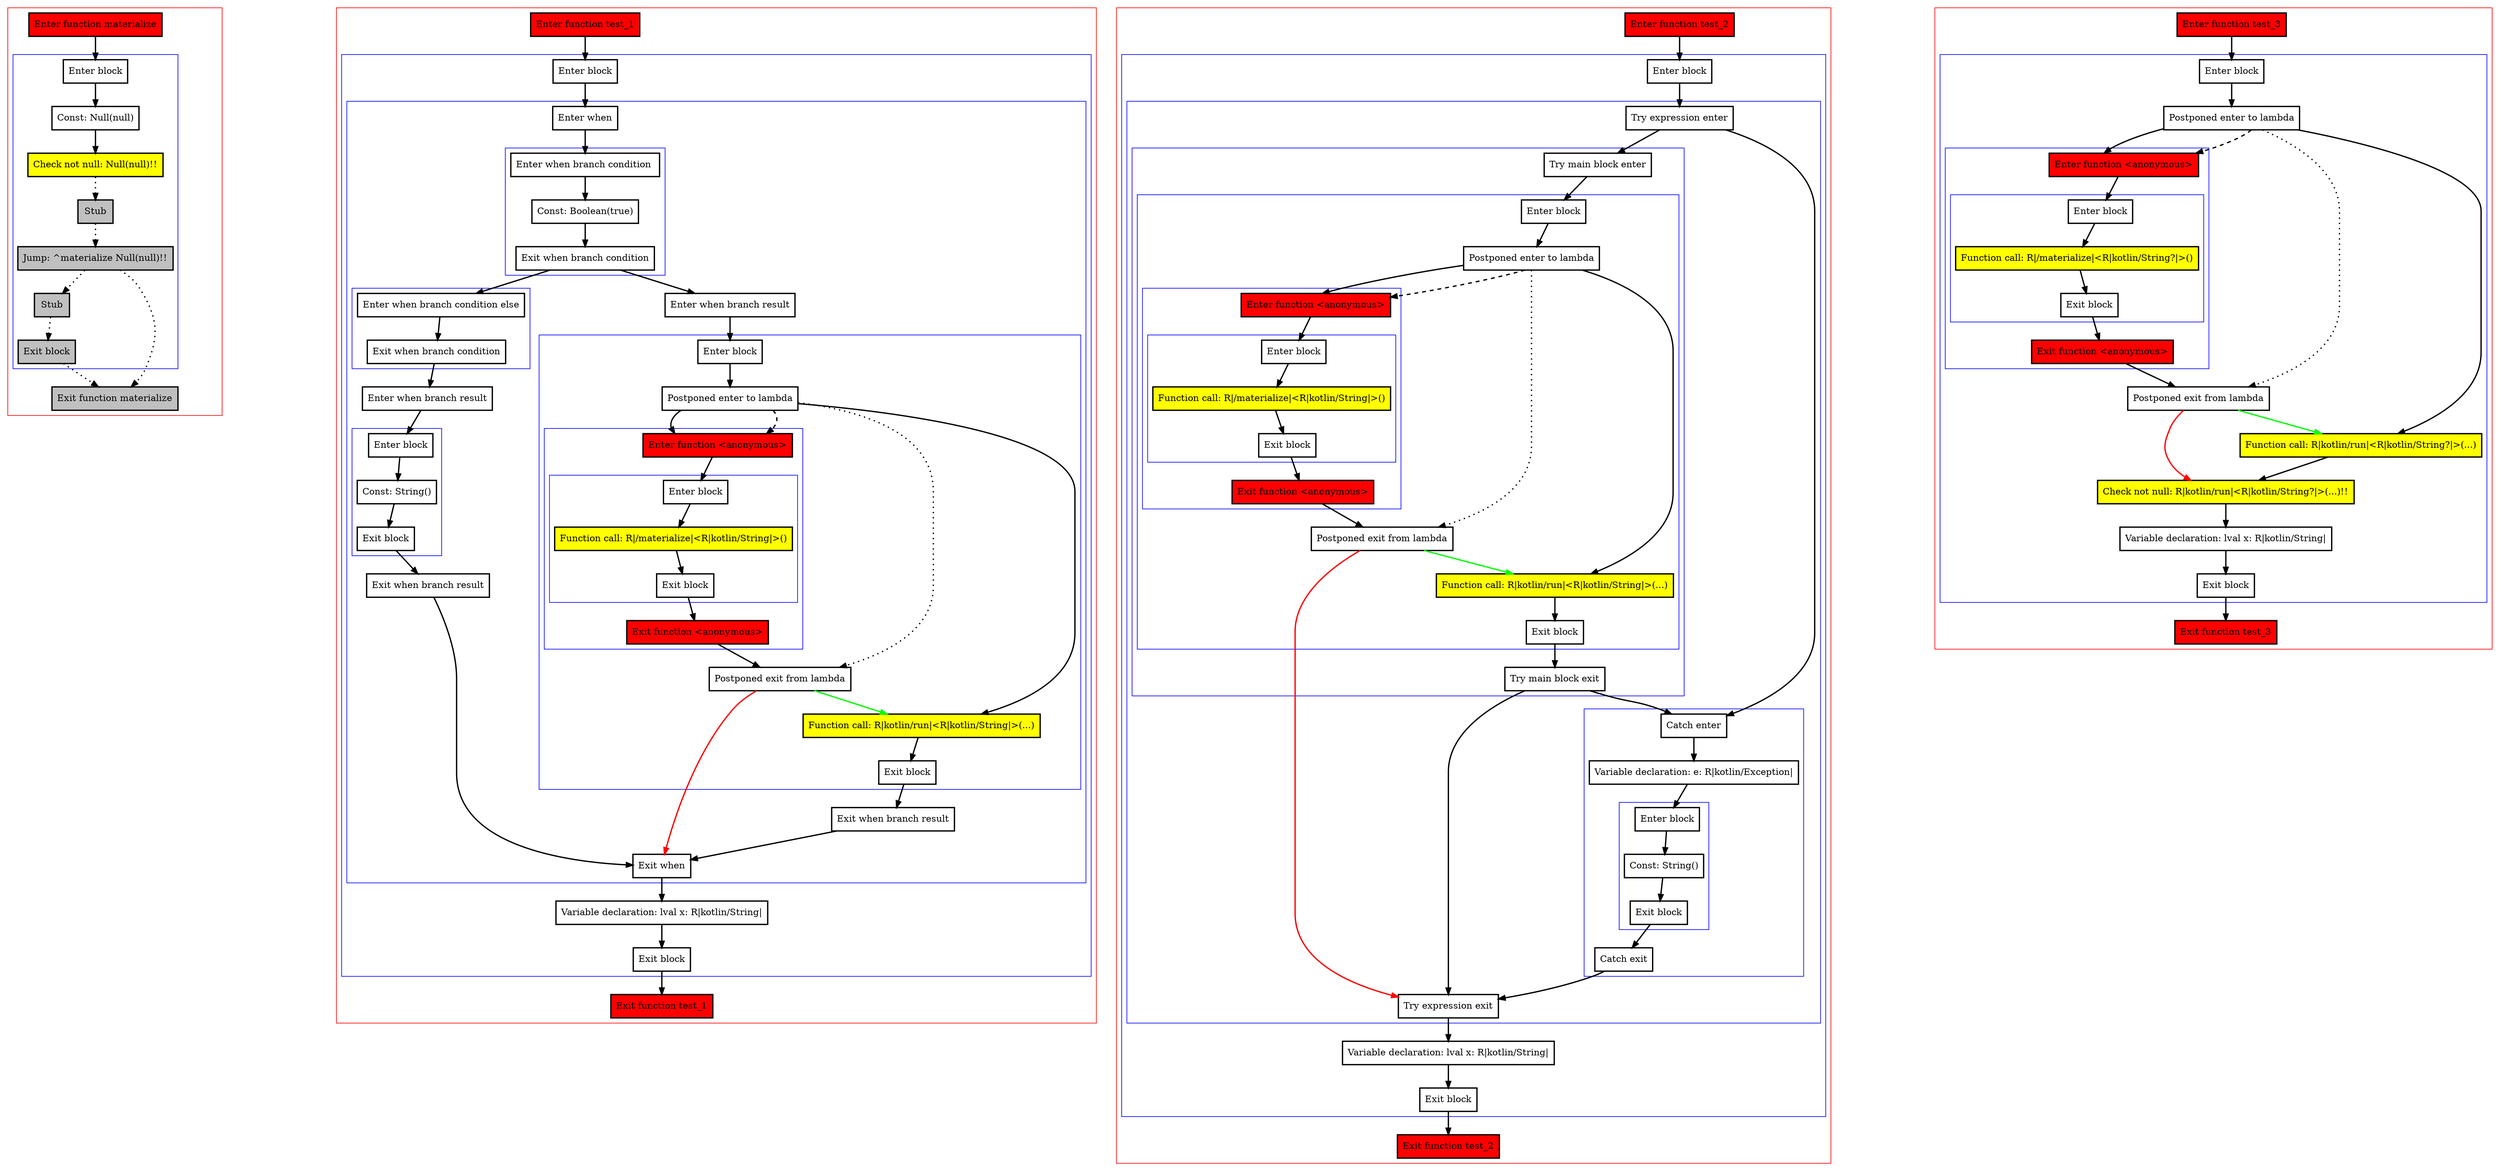 digraph inplaceLambdaInControlFlowExpressions_kt {
    graph [nodesep=3]
    node [shape=box penwidth=2]
    edge [penwidth=2]

    subgraph cluster_0 {
        color=red
        0 [label="Enter function materialize" style="filled" fillcolor=red];
        subgraph cluster_1 {
            color=blue
            1 [label="Enter block"];
            2 [label="Const: Null(null)"];
            3 [label="Check not null: Null(null)!!" style="filled" fillcolor=yellow];
            4 [label="Stub" style="filled" fillcolor=gray];
            5 [label="Jump: ^materialize Null(null)!!" style="filled" fillcolor=gray];
            6 [label="Stub" style="filled" fillcolor=gray];
            7 [label="Exit block" style="filled" fillcolor=gray];
        }
        8 [label="Exit function materialize" style="filled" fillcolor=gray];
    }
    0 -> {1};
    1 -> {2};
    2 -> {3};
    3 -> {4} [style=dotted];
    4 -> {5} [style=dotted];
    5 -> {6 8} [style=dotted];
    6 -> {7} [style=dotted];
    7 -> {8} [style=dotted];

    subgraph cluster_2 {
        color=red
        9 [label="Enter function test_1" style="filled" fillcolor=red];
        subgraph cluster_3 {
            color=blue
            10 [label="Enter block"];
            subgraph cluster_4 {
                color=blue
                11 [label="Enter when"];
                subgraph cluster_5 {
                    color=blue
                    12 [label="Enter when branch condition "];
                    13 [label="Const: Boolean(true)"];
                    14 [label="Exit when branch condition"];
                }
                subgraph cluster_6 {
                    color=blue
                    15 [label="Enter when branch condition else"];
                    16 [label="Exit when branch condition"];
                }
                17 [label="Enter when branch result"];
                subgraph cluster_7 {
                    color=blue
                    18 [label="Enter block"];
                    19 [label="Const: String()"];
                    20 [label="Exit block"];
                }
                21 [label="Exit when branch result"];
                22 [label="Enter when branch result"];
                subgraph cluster_8 {
                    color=blue
                    23 [label="Enter block"];
                    24 [label="Postponed enter to lambda"];
                    subgraph cluster_9 {
                        color=blue
                        25 [label="Enter function <anonymous>" style="filled" fillcolor=red];
                        subgraph cluster_10 {
                            color=blue
                            26 [label="Enter block"];
                            27 [label="Function call: R|/materialize|<R|kotlin/String|>()" style="filled" fillcolor=yellow];
                            28 [label="Exit block"];
                        }
                        29 [label="Exit function <anonymous>" style="filled" fillcolor=red];
                    }
                    30 [label="Postponed exit from lambda"];
                    31 [label="Function call: R|kotlin/run|<R|kotlin/String|>(...)" style="filled" fillcolor=yellow];
                    32 [label="Exit block"];
                }
                33 [label="Exit when branch result"];
                34 [label="Exit when"];
            }
            35 [label="Variable declaration: lval x: R|kotlin/String|"];
            36 [label="Exit block"];
        }
        37 [label="Exit function test_1" style="filled" fillcolor=red];
    }
    9 -> {10};
    10 -> {11};
    11 -> {12};
    12 -> {13};
    13 -> {14};
    14 -> {15 22};
    15 -> {16};
    16 -> {17};
    17 -> {18};
    18 -> {19};
    19 -> {20};
    20 -> {21};
    21 -> {34};
    22 -> {23};
    23 -> {24};
    24 -> {25 31};
    24 -> {30} [style=dotted];
    24 -> {25} [style=dashed];
    25 -> {26};
    26 -> {27};
    27 -> {28};
    28 -> {29};
    29 -> {30};
    30 -> {31} [color=green];
    30 -> {34} [color=red];
    31 -> {32};
    32 -> {33};
    33 -> {34};
    34 -> {35};
    35 -> {36};
    36 -> {37};

    subgraph cluster_11 {
        color=red
        38 [label="Enter function test_2" style="filled" fillcolor=red];
        subgraph cluster_12 {
            color=blue
            39 [label="Enter block"];
            subgraph cluster_13 {
                color=blue
                40 [label="Try expression enter"];
                subgraph cluster_14 {
                    color=blue
                    41 [label="Try main block enter"];
                    subgraph cluster_15 {
                        color=blue
                        42 [label="Enter block"];
                        43 [label="Postponed enter to lambda"];
                        subgraph cluster_16 {
                            color=blue
                            44 [label="Enter function <anonymous>" style="filled" fillcolor=red];
                            subgraph cluster_17 {
                                color=blue
                                45 [label="Enter block"];
                                46 [label="Function call: R|/materialize|<R|kotlin/String|>()" style="filled" fillcolor=yellow];
                                47 [label="Exit block"];
                            }
                            48 [label="Exit function <anonymous>" style="filled" fillcolor=red];
                        }
                        49 [label="Postponed exit from lambda"];
                        50 [label="Function call: R|kotlin/run|<R|kotlin/String|>(...)" style="filled" fillcolor=yellow];
                        51 [label="Exit block"];
                    }
                    52 [label="Try main block exit"];
                }
                subgraph cluster_18 {
                    color=blue
                    53 [label="Catch enter"];
                    54 [label="Variable declaration: e: R|kotlin/Exception|"];
                    subgraph cluster_19 {
                        color=blue
                        55 [label="Enter block"];
                        56 [label="Const: String()"];
                        57 [label="Exit block"];
                    }
                    58 [label="Catch exit"];
                }
                59 [label="Try expression exit"];
            }
            60 [label="Variable declaration: lval x: R|kotlin/String|"];
            61 [label="Exit block"];
        }
        62 [label="Exit function test_2" style="filled" fillcolor=red];
    }
    38 -> {39};
    39 -> {40};
    40 -> {41 53};
    41 -> {42};
    42 -> {43};
    43 -> {44 50};
    43 -> {49} [style=dotted];
    43 -> {44} [style=dashed];
    44 -> {45};
    45 -> {46};
    46 -> {47};
    47 -> {48};
    48 -> {49};
    49 -> {50} [color=green];
    49 -> {59} [color=red];
    50 -> {51};
    51 -> {52};
    52 -> {53 59};
    53 -> {54};
    54 -> {55};
    55 -> {56};
    56 -> {57};
    57 -> {58};
    58 -> {59};
    59 -> {60};
    60 -> {61};
    61 -> {62};

    subgraph cluster_20 {
        color=red
        63 [label="Enter function test_3" style="filled" fillcolor=red];
        subgraph cluster_21 {
            color=blue
            64 [label="Enter block"];
            65 [label="Postponed enter to lambda"];
            subgraph cluster_22 {
                color=blue
                66 [label="Enter function <anonymous>" style="filled" fillcolor=red];
                subgraph cluster_23 {
                    color=blue
                    67 [label="Enter block"];
                    68 [label="Function call: R|/materialize|<R|kotlin/String?|>()" style="filled" fillcolor=yellow];
                    69 [label="Exit block"];
                }
                70 [label="Exit function <anonymous>" style="filled" fillcolor=red];
            }
            71 [label="Postponed exit from lambda"];
            72 [label="Function call: R|kotlin/run|<R|kotlin/String?|>(...)" style="filled" fillcolor=yellow];
            73 [label="Check not null: R|kotlin/run|<R|kotlin/String?|>(...)!!" style="filled" fillcolor=yellow];
            74 [label="Variable declaration: lval x: R|kotlin/String|"];
            75 [label="Exit block"];
        }
        76 [label="Exit function test_3" style="filled" fillcolor=red];
    }
    63 -> {64};
    64 -> {65};
    65 -> {66 72};
    65 -> {71} [style=dotted];
    65 -> {66} [style=dashed];
    66 -> {67};
    67 -> {68};
    68 -> {69};
    69 -> {70};
    70 -> {71};
    71 -> {72} [color=green];
    71 -> {73} [color=red];
    72 -> {73};
    73 -> {74};
    74 -> {75};
    75 -> {76};

}
